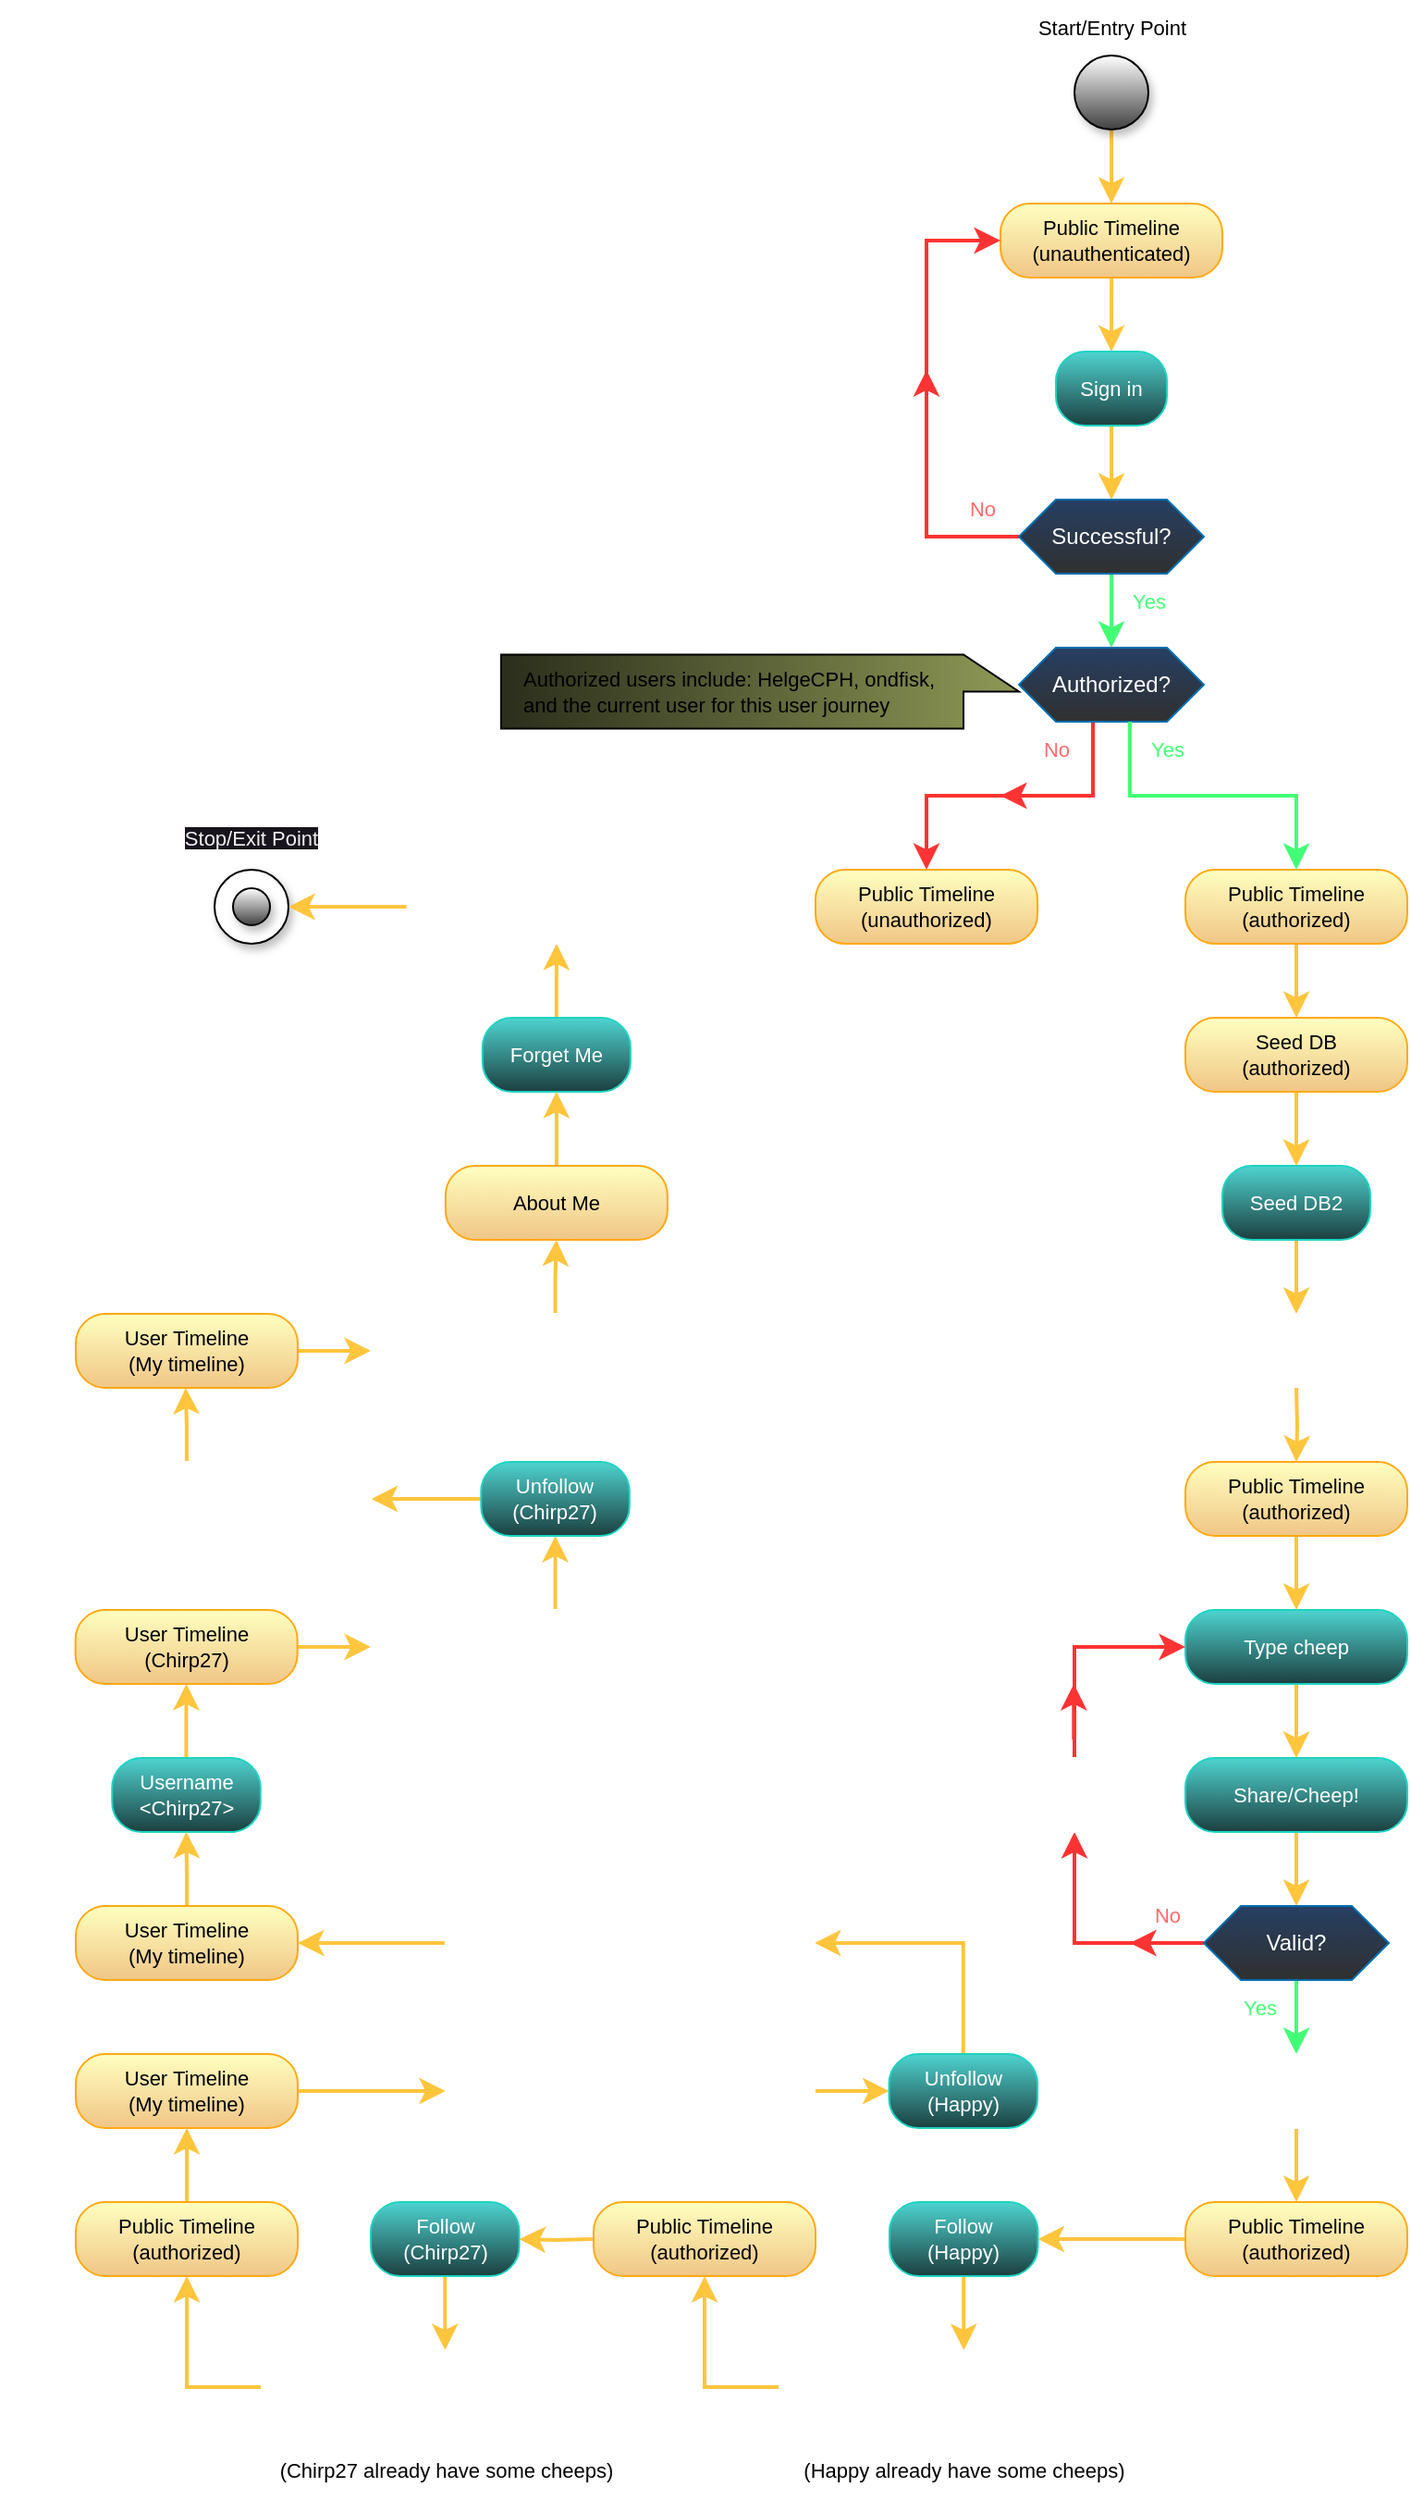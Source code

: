 <mxfile version="22.0.3" type="device">
  <diagram name="UML Activity Diagram - Chirp!" id="g-HJcAP9csvSG7krFRJP">
    <mxGraphModel dx="2790" dy="1393" grid="1" gridSize="10" guides="1" tooltips="1" connect="1" arrows="1" fold="1" page="0" pageScale="1" pageWidth="850" pageHeight="1100" math="0" shadow="0">
      <root>
        <mxCell id="0" style="fontFamily=Helvetica;fontSize=11;fontColor=default;" />
        <mxCell id="1" style="fontFamily=Helvetica;fontSize=11;fontColor=default;" parent="0" />
        <mxCell id="UVocr931k_2hGVf8hIcp-10" style="edgeStyle=orthogonalEdgeStyle;shape=connector;rounded=0;orthogonalLoop=1;jettySize=auto;html=1;labelBackgroundColor=default;strokeColor=#FFC53D;align=center;verticalAlign=bottom;fontFamily=Helvetica;fontSize=11;fontColor=default;endArrow=classic;endSize=8;strokeWidth=2;endFill=1;" parent="1" source="UVocr931k_2hGVf8hIcp-8" edge="1">
          <mxGeometry relative="1" as="geometry">
            <Array as="points">
              <mxPoint x="400" y="260" />
              <mxPoint x="400" y="260" />
            </Array>
            <mxPoint x="400" y="280" as="targetPoint" />
          </mxGeometry>
        </mxCell>
        <mxCell id="UVocr931k_2hGVf8hIcp-8" value="" style="ellipse;whiteSpace=wrap;html=1;aspect=fixed;gradientColor=#404040;shadow=1;fontFamily=Helvetica;fontSize=11;fontColor=default;" parent="1" vertex="1">
          <mxGeometry x="380" y="200" width="40" height="40" as="geometry" />
        </mxCell>
        <mxCell id="UVocr931k_2hGVf8hIcp-15" value="" style="edgeStyle=orthogonalEdgeStyle;shape=connector;rounded=0;orthogonalLoop=1;jettySize=auto;html=1;labelBackgroundColor=default;strokeColor=#FFC53D;strokeWidth=2;align=center;verticalAlign=bottom;fontFamily=Helvetica;fontSize=11;fontColor=default;endArrow=classic;endSize=8;endFill=1;" parent="1" target="UVocr931k_2hGVf8hIcp-11" edge="1">
          <mxGeometry relative="1" as="geometry">
            <mxPoint x="400.034" y="320" as="sourcePoint" />
            <Array as="points">
              <mxPoint x="400" y="340" />
              <mxPoint x="400" y="340" />
            </Array>
          </mxGeometry>
        </mxCell>
        <mxCell id="UVocr931k_2hGVf8hIcp-9" value="Public Timeline&lt;br&gt;(unauthenticated)" style="rounded=1;whiteSpace=wrap;html=1;arcSize=40;fontColor=#000000;fillColor=#ffffc0;strokeColor=#FFA914;gradientColor=#F0C686;fontFamily=Helvetica;fontSize=11;" parent="1" vertex="1">
          <mxGeometry x="340" y="280" width="120" height="40" as="geometry" />
        </mxCell>
        <mxCell id="UVocr931k_2hGVf8hIcp-20" value="" style="edgeStyle=orthogonalEdgeStyle;shape=connector;rounded=0;orthogonalLoop=1;jettySize=auto;html=1;labelBackgroundColor=default;strokeColor=#FFC53D;strokeWidth=2;align=center;verticalAlign=bottom;fontFamily=Helvetica;fontSize=11;fontColor=default;endArrow=classic;endSize=8;endFill=1;" parent="1" source="UVocr931k_2hGVf8hIcp-11" edge="1">
          <mxGeometry relative="1" as="geometry">
            <mxPoint x="400.034" y="440" as="targetPoint" />
            <Array as="points">
              <mxPoint x="400" y="420" />
              <mxPoint x="400" y="420" />
            </Array>
          </mxGeometry>
        </mxCell>
        <mxCell id="UVocr931k_2hGVf8hIcp-23" style="edgeStyle=orthogonalEdgeStyle;shape=connector;rounded=0;orthogonalLoop=1;jettySize=auto;html=1;labelBackgroundColor=default;strokeColor=#FF3333;strokeWidth=2;align=center;verticalAlign=bottom;fontFamily=Helvetica;fontSize=11;fontColor=default;endArrow=classic;endSize=8;exitX=0;exitY=0.5;exitDx=0;exitDy=0;entryX=0;entryY=0.5;entryDx=0;entryDy=0;endFill=1;" parent="1" source="UVocr931k_2hGVf8hIcp-17" target="UVocr931k_2hGVf8hIcp-9" edge="1">
          <mxGeometry relative="1" as="geometry">
            <mxPoint x="370" y="300" as="targetPoint" />
            <Array as="points">
              <mxPoint x="300" y="460" />
              <mxPoint x="300" y="300" />
            </Array>
          </mxGeometry>
        </mxCell>
        <mxCell id="UVocr931k_2hGVf8hIcp-11" value="&lt;font color=&quot;#ffffff&quot;&gt;Sign in&lt;/font&gt;" style="rounded=1;whiteSpace=wrap;html=1;arcSize=40;fontColor=#000000;fillColor=#4ED4D0;strokeColor=#1CD4C2;gradientColor=#1C3F40;fontFamily=Helvetica;fontSize=11;" parent="1" vertex="1">
          <mxGeometry x="370" y="360" width="60" height="40" as="geometry" />
        </mxCell>
        <mxCell id="UVocr931k_2hGVf8hIcp-121" style="edgeStyle=orthogonalEdgeStyle;shape=connector;rounded=0;orthogonalLoop=1;jettySize=auto;html=1;labelBackgroundColor=default;strokeColor=#42FF75;strokeWidth=2;align=center;verticalAlign=bottom;fontFamily=Helvetica;fontSize=11;fontColor=default;endArrow=classic;endFill=1;endSize=8;" parent="1" source="UVocr931k_2hGVf8hIcp-17" target="UVocr931k_2hGVf8hIcp-30" edge="1">
          <mxGeometry relative="1" as="geometry" />
        </mxCell>
        <mxCell id="UVocr931k_2hGVf8hIcp-17" value="Successful?" style="shape=hexagon;perimeter=hexagonPerimeter2;whiteSpace=wrap;html=1;fixedSize=1;fontFamily=Helvetica;fontSize=12;fontColor=#ffffff;gradientColor=#303030;fillColor=#263F63;strokeColor=#006EAF;rounded=0;" parent="1" vertex="1">
          <mxGeometry x="350" y="440" width="100" height="40" as="geometry" />
        </mxCell>
        <mxCell id="UVocr931k_2hGVf8hIcp-19" value="&lt;font color=&quot;#ff6b6b&quot;&gt;No&lt;/font&gt;" style="text;html=1;align=center;verticalAlign=middle;resizable=0;points=[];autosize=1;strokeColor=none;fillColor=none;fontSize=11;fontFamily=Helvetica;fontColor=default;" parent="1" vertex="1">
          <mxGeometry x="310" y="430" width="40" height="30" as="geometry" />
        </mxCell>
        <mxCell id="FzTagu3H9T6tqYasrhL2-9" value="" style="edgeStyle=orthogonalEdgeStyle;shape=connector;rounded=0;orthogonalLoop=1;jettySize=auto;html=1;labelBackgroundColor=default;strokeColor=#FFC53D;strokeWidth=2;align=center;verticalAlign=bottom;fontFamily=Helvetica;fontSize=11;fontColor=default;endArrow=classic;endFill=1;endSize=8;" edge="1" parent="1" source="UVocr931k_2hGVf8hIcp-21" target="UVocr931k_2hGVf8hIcp-33">
          <mxGeometry relative="1" as="geometry" />
        </mxCell>
        <mxCell id="UVocr931k_2hGVf8hIcp-21" value="Public Timeline&lt;br&gt;(authorized)" style="rounded=1;whiteSpace=wrap;html=1;arcSize=40;fontColor=#000000;fillColor=#ffffc0;strokeColor=#FFA914;gradientColor=#F0C686;fontFamily=Helvetica;fontSize=11;" parent="1" vertex="1">
          <mxGeometry x="440" y="640" width="120" height="40" as="geometry" />
        </mxCell>
        <mxCell id="FzTagu3H9T6tqYasrhL2-6" style="edgeStyle=orthogonalEdgeStyle;shape=connector;rounded=0;orthogonalLoop=1;jettySize=auto;html=1;entryX=0.5;entryY=0;entryDx=0;entryDy=0;labelBackgroundColor=default;strokeColor=#FF3333;strokeWidth=2;align=center;verticalAlign=bottom;fontFamily=Helvetica;fontSize=11;fontColor=default;endArrow=classic;endFill=1;endSize=8;" edge="1" parent="1" source="UVocr931k_2hGVf8hIcp-30" target="FzTagu3H9T6tqYasrhL2-5">
          <mxGeometry relative="1" as="geometry">
            <Array as="points">
              <mxPoint x="390" y="600" />
              <mxPoint x="300" y="600" />
            </Array>
          </mxGeometry>
        </mxCell>
        <mxCell id="UVocr931k_2hGVf8hIcp-30" value="Authorized?" style="shape=hexagon;perimeter=hexagonPerimeter2;whiteSpace=wrap;html=1;fixedSize=1;fontFamily=Helvetica;fontSize=12;fontColor=#ffffff;gradientColor=#303030;fillColor=#263F63;strokeColor=#006EAF;rounded=0;" parent="1" vertex="1">
          <mxGeometry x="350" y="520" width="100" height="40" as="geometry" />
        </mxCell>
        <mxCell id="UVocr931k_2hGVf8hIcp-172" style="edgeStyle=orthogonalEdgeStyle;shape=connector;rounded=0;orthogonalLoop=1;jettySize=auto;html=1;labelBackgroundColor=default;strokeColor=#FFC53D;strokeWidth=2;align=center;verticalAlign=bottom;fontFamily=Helvetica;fontSize=11;fontColor=default;endArrow=classic;endFill=1;endSize=8;" parent="1" source="UVocr931k_2hGVf8hIcp-33" target="UVocr931k_2hGVf8hIcp-169" edge="1">
          <mxGeometry relative="1" as="geometry" />
        </mxCell>
        <mxCell id="UVocr931k_2hGVf8hIcp-33" value="Seed DB&lt;br&gt;(authorized)" style="rounded=1;whiteSpace=wrap;html=1;arcSize=40;fontColor=#000000;fillColor=#ffffc0;strokeColor=#FFA914;gradientColor=#F0C686;fontFamily=Helvetica;fontSize=11;" parent="1" vertex="1">
          <mxGeometry x="440" y="720" width="120" height="40" as="geometry" />
        </mxCell>
        <mxCell id="FzTagu3H9T6tqYasrhL2-35" value="" style="edgeStyle=orthogonalEdgeStyle;shape=connector;rounded=0;orthogonalLoop=1;jettySize=auto;html=1;labelBackgroundColor=default;strokeColor=#FFC53D;strokeWidth=2;align=center;verticalAlign=bottom;fontFamily=Helvetica;fontSize=11;fontColor=default;endArrow=classic;endFill=1;endSize=8;entryX=0;entryY=0.5;entryDx=0;entryDy=0;" edge="1" parent="1" source="UVocr931k_2hGVf8hIcp-70" target="FzTagu3H9T6tqYasrhL2-39">
          <mxGeometry relative="1" as="geometry">
            <mxPoint x="29.52" y="1300" as="targetPoint" />
          </mxGeometry>
        </mxCell>
        <mxCell id="UVocr931k_2hGVf8hIcp-70" value="User Timeline&lt;br&gt;(My timeline)" style="rounded=1;whiteSpace=wrap;html=1;arcSize=40;fontColor=#000000;fillColor=#ffffc0;strokeColor=#FFA914;gradientColor=#F0C686;fontFamily=Helvetica;fontSize=11;" parent="1" vertex="1">
          <mxGeometry x="-160" y="1280" width="120" height="40" as="geometry" />
        </mxCell>
        <mxCell id="UVocr931k_2hGVf8hIcp-109" style="edgeStyle=orthogonalEdgeStyle;shape=connector;rounded=0;orthogonalLoop=1;jettySize=auto;html=1;labelBackgroundColor=default;strokeColor=#FF3333;strokeWidth=2;align=center;verticalAlign=bottom;fontFamily=Helvetica;fontSize=11;fontColor=default;endArrow=classic;endSize=8;endFill=1;" parent="1" edge="1">
          <mxGeometry relative="1" as="geometry">
            <mxPoint x="300" y="430" as="sourcePoint" />
            <mxPoint x="300" y="370" as="targetPoint" />
            <Array as="points">
              <mxPoint x="300" y="430" />
              <mxPoint x="300" y="270" />
            </Array>
          </mxGeometry>
        </mxCell>
        <mxCell id="UVocr931k_2hGVf8hIcp-111" value="&lt;font color=&quot;#42ff75&quot;&gt;Yes&lt;/font&gt;" style="text;html=1;align=center;verticalAlign=middle;resizable=0;points=[];autosize=1;strokeColor=none;fillColor=none;fontSize=11;fontFamily=Helvetica;fontColor=default;" parent="1" vertex="1">
          <mxGeometry x="400" y="480" width="40" height="30" as="geometry" />
        </mxCell>
        <mxCell id="UVocr931k_2hGVf8hIcp-157" value="" style="edgeStyle=orthogonalEdgeStyle;shape=connector;rounded=0;orthogonalLoop=1;jettySize=auto;html=1;labelBackgroundColor=default;strokeColor=#FFC53D;strokeWidth=2;align=center;verticalAlign=bottom;fontFamily=Helvetica;fontSize=11;fontColor=default;endArrow=classic;endSize=8;endFill=1;" parent="1" source="UVocr931k_2hGVf8hIcp-158" target="UVocr931k_2hGVf8hIcp-160" edge="1">
          <mxGeometry relative="1" as="geometry" />
        </mxCell>
        <mxCell id="UVocr931k_2hGVf8hIcp-158" value="&lt;font color=&quot;#ffffff&quot;&gt;Type cheep&lt;/font&gt;" style="rounded=1;whiteSpace=wrap;html=1;arcSize=40;fontColor=#000000;fillColor=#4ED4D0;strokeColor=#1CD4C2;gradientColor=#1C3F40;fontFamily=Helvetica;fontSize=11;" parent="1" vertex="1">
          <mxGeometry x="440" y="1040" width="120" height="40" as="geometry" />
        </mxCell>
        <mxCell id="UVocr931k_2hGVf8hIcp-159" value="" style="edgeStyle=orthogonalEdgeStyle;shape=connector;rounded=0;orthogonalLoop=1;jettySize=auto;html=1;labelBackgroundColor=default;strokeColor=#FFC53D;strokeWidth=2;align=center;verticalAlign=bottom;fontFamily=Helvetica;fontSize=11;fontColor=default;endArrow=classic;endSize=8;endFill=1;" parent="1" source="UVocr931k_2hGVf8hIcp-160" target="UVocr931k_2hGVf8hIcp-163" edge="1">
          <mxGeometry relative="1" as="geometry">
            <Array as="points">
              <mxPoint x="500" y="1180" />
              <mxPoint x="500" y="1180" />
            </Array>
          </mxGeometry>
        </mxCell>
        <mxCell id="UVocr931k_2hGVf8hIcp-160" value="&lt;font color=&quot;#ffffff&quot;&gt;Share/Cheep!&lt;/font&gt;" style="rounded=1;whiteSpace=wrap;html=1;arcSize=40;fontColor=#000000;fillColor=#4ED4D0;strokeColor=#1CD4C2;gradientColor=#1C3F40;fontFamily=Helvetica;fontSize=11;" parent="1" vertex="1">
          <mxGeometry x="440" y="1120" width="120" height="40" as="geometry" />
        </mxCell>
        <mxCell id="UVocr931k_2hGVf8hIcp-162" style="edgeStyle=orthogonalEdgeStyle;shape=connector;rounded=0;orthogonalLoop=1;jettySize=auto;html=1;entryX=0.5;entryY=1;entryDx=0;entryDy=0;labelBackgroundColor=default;strokeColor=#FF3333;strokeWidth=2;align=center;verticalAlign=bottom;fontFamily=Helvetica;fontSize=11;fontColor=default;endArrow=classic;endFill=1;endSize=8;" parent="1" source="UVocr931k_2hGVf8hIcp-163" target="UVocr931k_2hGVf8hIcp-167" edge="1">
          <mxGeometry relative="1" as="geometry" />
        </mxCell>
        <mxCell id="FzTagu3H9T6tqYasrhL2-14" value="" style="edgeStyle=orthogonalEdgeStyle;shape=connector;rounded=0;orthogonalLoop=1;jettySize=auto;html=1;labelBackgroundColor=default;strokeColor=#42FF75;strokeWidth=2;align=center;verticalAlign=bottom;fontFamily=Helvetica;fontSize=11;fontColor=default;endArrow=classic;endFill=1;endSize=8;entryX=0.5;entryY=0;entryDx=0;entryDy=0;" edge="1" parent="1" source="UVocr931k_2hGVf8hIcp-163" target="zMSgVtLhh-YdFXEBTuxo-8">
          <mxGeometry relative="1" as="geometry" />
        </mxCell>
        <mxCell id="UVocr931k_2hGVf8hIcp-163" value="Valid?" style="shape=hexagon;perimeter=hexagonPerimeter2;whiteSpace=wrap;html=1;fixedSize=1;fontFamily=Helvetica;fontSize=12;fontColor=#ffffff;gradientColor=#303030;fillColor=#263F63;strokeColor=#006EAF;rounded=0;" parent="1" vertex="1">
          <mxGeometry x="450" y="1200" width="100" height="40" as="geometry" />
        </mxCell>
        <mxCell id="UVocr931k_2hGVf8hIcp-166" style="edgeStyle=orthogonalEdgeStyle;shape=connector;rounded=0;orthogonalLoop=1;jettySize=auto;html=1;labelBackgroundColor=default;strokeColor=#FF3333;strokeWidth=2;align=center;verticalAlign=bottom;fontFamily=Helvetica;fontSize=11;fontColor=default;endArrow=classic;endFill=1;endSize=8;entryX=0;entryY=0.5;entryDx=0;entryDy=0;" parent="1" source="UVocr931k_2hGVf8hIcp-167" target="UVocr931k_2hGVf8hIcp-158" edge="1">
          <mxGeometry relative="1" as="geometry">
            <mxPoint x="440" y="980" as="targetPoint" />
            <Array as="points">
              <mxPoint x="380" y="1060" />
            </Array>
          </mxGeometry>
        </mxCell>
        <mxCell id="UVocr931k_2hGVf8hIcp-167" value="&lt;font color=&quot;#ffffff&quot;&gt;Warning Message&lt;br&gt;&lt;/font&gt;" style="rounded=1;whiteSpace=wrap;html=1;arcSize=40;fontColor=#000000;fillColor=none;strokeColor=#FFFFFF;gradientColor=#1C3F40;fontFamily=Helvetica;fontSize=11;" parent="1" vertex="1">
          <mxGeometry x="340" y="1120" width="80" height="40" as="geometry" />
        </mxCell>
        <mxCell id="UVocr931k_2hGVf8hIcp-242" value="" style="edgeStyle=orthogonalEdgeStyle;shape=connector;rounded=0;orthogonalLoop=1;jettySize=auto;html=1;labelBackgroundColor=default;strokeColor=#FFC53D;strokeWidth=2;align=center;verticalAlign=bottom;fontFamily=Helvetica;fontSize=11;fontColor=default;endArrow=classic;endFill=1;endSize=8;" parent="1" source="UVocr931k_2hGVf8hIcp-169" target="UVocr931k_2hGVf8hIcp-236" edge="1">
          <mxGeometry relative="1" as="geometry" />
        </mxCell>
        <mxCell id="UVocr931k_2hGVf8hIcp-169" value="&lt;font color=&quot;#ffffff&quot;&gt;Seed DB2&lt;/font&gt;" style="rounded=1;whiteSpace=wrap;html=1;arcSize=40;fontColor=#000000;fillColor=#4ED4D0;strokeColor=#1CD4C2;gradientColor=#1C3F40;fontFamily=Helvetica;fontSize=11;" parent="1" vertex="1">
          <mxGeometry x="460" y="800" width="80" height="40" as="geometry" />
        </mxCell>
        <mxCell id="FzTagu3H9T6tqYasrhL2-63" value="" style="edgeStyle=orthogonalEdgeStyle;shape=connector;rounded=0;orthogonalLoop=1;jettySize=auto;html=1;labelBackgroundColor=default;strokeColor=#FFC53D;strokeWidth=2;align=center;verticalAlign=bottom;fontFamily=Helvetica;fontSize=11;fontColor=default;endArrow=classic;endFill=1;endSize=8;" edge="1" parent="1" source="UVocr931k_2hGVf8hIcp-179" target="FzTagu3H9T6tqYasrhL2-69">
          <mxGeometry relative="1" as="geometry">
            <mxPoint x="99.94" y="680" as="targetPoint" />
          </mxGeometry>
        </mxCell>
        <mxCell id="UVocr931k_2hGVf8hIcp-179" value="&lt;font color=&quot;#ffffff&quot;&gt;Forget Me&lt;/font&gt;" style="rounded=1;whiteSpace=wrap;html=1;arcSize=40;fontColor=#000000;fillColor=#4ED4D0;strokeColor=#1CD4C2;gradientColor=#1C3F40;fontFamily=Helvetica;fontSize=11;" parent="1" vertex="1">
          <mxGeometry x="59.94" y="720" width="80" height="40" as="geometry" />
        </mxCell>
        <mxCell id="UVocr931k_2hGVf8hIcp-186" value="&lt;font color=&quot;#ff6b6b&quot;&gt;No&lt;/font&gt;" style="text;html=1;align=center;verticalAlign=middle;resizable=0;points=[];autosize=1;strokeColor=none;fillColor=none;fontSize=11;fontFamily=Helvetica;fontColor=default;" parent="1" vertex="1">
          <mxGeometry x="410" y="1190" width="40" height="30" as="geometry" />
        </mxCell>
        <mxCell id="UVocr931k_2hGVf8hIcp-188" value="&lt;font color=&quot;#42ff75&quot;&gt;Yes&lt;/font&gt;" style="text;html=1;align=center;verticalAlign=middle;resizable=0;points=[];autosize=1;strokeColor=none;fillColor=none;fontSize=11;fontFamily=Helvetica;fontColor=default;" parent="1" vertex="1">
          <mxGeometry x="460" y="1240" width="40" height="30" as="geometry" />
        </mxCell>
        <mxCell id="UVocr931k_2hGVf8hIcp-200" value="" style="group;fontFamily=Helvetica;fontSize=11;fontColor=default;" parent="1" vertex="1" connectable="0">
          <mxGeometry x="-85" y="640" width="40" height="40" as="geometry" />
        </mxCell>
        <mxCell id="UVocr931k_2hGVf8hIcp-198" value="" style="ellipse;whiteSpace=wrap;html=1;aspect=fixed;gradientColor=none;shadow=1;fillColor=#FFFFFF;fontFamily=Helvetica;fontSize=11;fontColor=default;" parent="UVocr931k_2hGVf8hIcp-200" vertex="1">
          <mxGeometry width="40" height="40" as="geometry" />
        </mxCell>
        <mxCell id="UVocr931k_2hGVf8hIcp-199" value="" style="ellipse;whiteSpace=wrap;html=1;aspect=fixed;gradientColor=#404040;shadow=1;fontFamily=Helvetica;fontSize=11;fontColor=default;" parent="UVocr931k_2hGVf8hIcp-200" vertex="1">
          <mxGeometry x="10" y="10" width="20" height="20" as="geometry" />
        </mxCell>
        <mxCell id="UVocr931k_2hGVf8hIcp-236" value="&lt;font color=&quot;#ffffff&quot;&gt;New DB2&lt;/font&gt;" style="rounded=1;whiteSpace=wrap;html=1;arcSize=40;fontColor=#000000;fillColor=none;strokeColor=#FFFFFF;gradientColor=#1C3F40;fontFamily=Helvetica;fontSize=11;" parent="1" vertex="1">
          <mxGeometry x="460" y="880" width="80" height="40" as="geometry" />
        </mxCell>
        <mxCell id="UVocr931k_2hGVf8hIcp-270" style="shape=connector;rounded=0;orthogonalLoop=1;jettySize=auto;html=1;labelBackgroundColor=default;strokeColor=#FF3333;strokeWidth=2;align=center;verticalAlign=bottom;fontFamily=Helvetica;fontSize=11;fontColor=default;endArrow=classic;endSize=8;endFill=1;" parent="1" edge="1">
          <mxGeometry relative="1" as="geometry">
            <mxPoint x="379.66" y="1110" as="sourcePoint" />
            <mxPoint x="379.66" y="1080" as="targetPoint" />
          </mxGeometry>
        </mxCell>
        <mxCell id="UVocr931k_2hGVf8hIcp-274" style="shape=connector;rounded=0;orthogonalLoop=1;jettySize=auto;html=1;labelBackgroundColor=default;strokeColor=#FF3333;strokeWidth=2;align=center;verticalAlign=bottom;fontFamily=Helvetica;fontSize=11;fontColor=default;endArrow=classic;endSize=8;endFill=1;" parent="1" edge="1">
          <mxGeometry relative="1" as="geometry">
            <mxPoint x="440" y="1220" as="sourcePoint" />
            <mxPoint x="410" y="1220" as="targetPoint" />
            <Array as="points">
              <mxPoint x="410" y="1220" />
            </Array>
          </mxGeometry>
        </mxCell>
        <mxCell id="86_-Uz71LiWEpe0kazTY-91" value="Start/Entry Point" style="text;html=1;align=center;verticalAlign=middle;resizable=0;points=[];autosize=1;strokeColor=none;fillColor=none;fontSize=11;fontFamily=Helvetica;fontColor=default;" parent="1" vertex="1">
          <mxGeometry x="350" y="170" width="100" height="30" as="geometry" />
        </mxCell>
        <mxCell id="86_-Uz71LiWEpe0kazTY-93" value="&lt;span style=&quot;color: rgb(240, 240, 240); font-family: Helvetica; font-size: 11px; font-style: normal; font-variant-ligatures: normal; font-variant-caps: normal; font-weight: 400; letter-spacing: normal; orphans: 2; text-indent: 0px; text-transform: none; widows: 2; word-spacing: 0px; -webkit-text-stroke-width: 0px; background-color: rgb(24, 20, 29); text-decoration-thickness: initial; text-decoration-style: initial; text-decoration-color: initial; float: none; display: inline !important;&quot;&gt;Stop/Exit Point&lt;/span&gt;" style="text;whiteSpace=wrap;html=1;fontSize=11;fontFamily=Helvetica;fontColor=default;align=center;" parent="1" vertex="1">
          <mxGeometry x="-120" y="610" width="110" height="41.25" as="geometry" />
        </mxCell>
        <mxCell id="1Q1zJ-E6xf9HNXKGd8Qc-10" value="" style="shape=callout;whiteSpace=wrap;html=1;perimeter=calloutPerimeter;fontFamily=Helvetica;fontSize=11;fontColor=default;rotation=-90;base=40;align=right;fillColor=#2B2E1B;spacingLeft=0;gradientColor=#8E9956;spacingRight=10;flipV=0;" parent="1" vertex="1">
          <mxGeometry x="190" y="403.75" width="40" height="280" as="geometry" />
        </mxCell>
        <mxCell id="1Q1zJ-E6xf9HNXKGd8Qc-11" value="Authorized users include: HelgeCPH, ondfisk,&lt;br&gt;and the current user for this user journey" style="text;html=1;align=left;verticalAlign=middle;resizable=0;points=[];autosize=1;strokeColor=none;fillColor=none;fontSize=11;fontFamily=Helvetica;fontColor=default;" parent="1" vertex="1">
          <mxGeometry x="80" y="523.75" width="250" height="40" as="geometry" />
        </mxCell>
        <mxCell id="FzTagu3H9T6tqYasrhL2-17" value="" style="edgeStyle=orthogonalEdgeStyle;shape=connector;rounded=0;orthogonalLoop=1;jettySize=auto;html=1;labelBackgroundColor=default;strokeColor=#FFC53D;strokeWidth=2;align=center;verticalAlign=bottom;fontFamily=Helvetica;fontSize=11;fontColor=default;endArrow=classic;endFill=1;endSize=8;" edge="1" parent="1" source="zMSgVtLhh-YdFXEBTuxo-8" target="FzTagu3H9T6tqYasrhL2-13">
          <mxGeometry relative="1" as="geometry" />
        </mxCell>
        <mxCell id="zMSgVtLhh-YdFXEBTuxo-8" value="&lt;font color=&quot;#ffffff&quot;&gt;New cheep added&lt;br&gt;&lt;/font&gt;" style="rounded=1;whiteSpace=wrap;html=1;arcSize=40;fontColor=#000000;fillColor=none;strokeColor=#FFFFFF;gradientColor=#1C3F40;fontFamily=Helvetica;fontSize=11;" parent="1" vertex="1">
          <mxGeometry x="460.0" y="1280" width="80" height="40" as="geometry" />
        </mxCell>
        <mxCell id="FzTagu3H9T6tqYasrhL2-3" style="edgeStyle=orthogonalEdgeStyle;shape=connector;rounded=0;orthogonalLoop=1;jettySize=auto;html=1;labelBackgroundColor=default;strokeColor=#42FF75;strokeWidth=2;align=center;verticalAlign=bottom;fontFamily=Helvetica;fontSize=11;fontColor=default;endArrow=classic;endFill=1;endSize=8;" edge="1" parent="1" target="UVocr931k_2hGVf8hIcp-21">
          <mxGeometry relative="1" as="geometry">
            <mxPoint x="410" y="560" as="sourcePoint" />
            <mxPoint x="400" y="600" as="targetPoint" />
            <Array as="points">
              <mxPoint x="410" y="560" />
              <mxPoint x="410" y="600" />
              <mxPoint x="500" y="600" />
            </Array>
          </mxGeometry>
        </mxCell>
        <mxCell id="FzTagu3H9T6tqYasrhL2-4" value="&lt;font color=&quot;#42ff75&quot;&gt;Yes&lt;/font&gt;" style="text;html=1;align=center;verticalAlign=middle;resizable=0;points=[];autosize=1;strokeColor=none;fillColor=none;fontSize=11;fontFamily=Helvetica;fontColor=default;" vertex="1" parent="1">
          <mxGeometry x="410" y="560" width="40" height="30" as="geometry" />
        </mxCell>
        <mxCell id="FzTagu3H9T6tqYasrhL2-5" value="Public Timeline&lt;br&gt;(unauthorized)" style="rounded=1;whiteSpace=wrap;html=1;arcSize=40;fontColor=#000000;fillColor=#ffffc0;strokeColor=#FFA914;gradientColor=#F0C686;fontFamily=Helvetica;fontSize=11;" vertex="1" parent="1">
          <mxGeometry x="240" y="640" width="120" height="40" as="geometry" />
        </mxCell>
        <mxCell id="FzTagu3H9T6tqYasrhL2-7" value="&lt;font color=&quot;#ff6b6b&quot;&gt;No&lt;/font&gt;" style="text;html=1;align=center;verticalAlign=middle;resizable=0;points=[];autosize=1;strokeColor=none;fillColor=none;fontSize=11;fontFamily=Helvetica;fontColor=default;" vertex="1" parent="1">
          <mxGeometry x="350" y="560" width="40" height="30" as="geometry" />
        </mxCell>
        <mxCell id="FzTagu3H9T6tqYasrhL2-8" style="shape=connector;rounded=0;orthogonalLoop=1;jettySize=auto;html=1;labelBackgroundColor=default;strokeColor=#FF3333;strokeWidth=2;align=center;verticalAlign=bottom;fontFamily=Helvetica;fontSize=11;fontColor=default;endArrow=classic;endSize=8;endFill=1;" edge="1" parent="1">
          <mxGeometry relative="1" as="geometry">
            <mxPoint x="370" y="600" as="sourcePoint" />
            <mxPoint x="340" y="600" as="targetPoint" />
          </mxGeometry>
        </mxCell>
        <mxCell id="FzTagu3H9T6tqYasrhL2-12" value="" style="edgeStyle=orthogonalEdgeStyle;shape=connector;rounded=0;orthogonalLoop=1;jettySize=auto;html=1;labelBackgroundColor=default;strokeColor=#FFC53D;strokeWidth=2;align=center;verticalAlign=bottom;fontFamily=Helvetica;fontSize=11;fontColor=default;endArrow=classic;endFill=1;endSize=8;" edge="1" parent="1" source="FzTagu3H9T6tqYasrhL2-10" target="UVocr931k_2hGVf8hIcp-158">
          <mxGeometry relative="1" as="geometry" />
        </mxCell>
        <mxCell id="FzTagu3H9T6tqYasrhL2-10" value="Public Timeline&lt;br&gt;(authorized)" style="rounded=1;whiteSpace=wrap;html=1;arcSize=40;fontColor=#000000;fillColor=#ffffc0;strokeColor=#FFA914;gradientColor=#F0C686;fontFamily=Helvetica;fontSize=11;" vertex="1" parent="1">
          <mxGeometry x="440" y="960" width="120" height="40" as="geometry" />
        </mxCell>
        <mxCell id="FzTagu3H9T6tqYasrhL2-11" value="" style="edgeStyle=orthogonalEdgeStyle;shape=connector;rounded=0;orthogonalLoop=1;jettySize=auto;html=1;labelBackgroundColor=default;strokeColor=#FFC53D;strokeWidth=2;align=center;verticalAlign=bottom;fontFamily=Helvetica;fontSize=11;fontColor=default;endArrow=classic;endFill=1;endSize=8;" edge="1" parent="1">
          <mxGeometry relative="1" as="geometry">
            <mxPoint x="500" y="920" as="sourcePoint" />
            <mxPoint x="500" y="960" as="targetPoint" />
          </mxGeometry>
        </mxCell>
        <mxCell id="FzTagu3H9T6tqYasrhL2-16" value="" style="edgeStyle=orthogonalEdgeStyle;shape=connector;rounded=0;orthogonalLoop=1;jettySize=auto;html=1;labelBackgroundColor=default;strokeColor=#FFC53D;strokeWidth=2;align=center;verticalAlign=bottom;fontFamily=Helvetica;fontSize=11;fontColor=default;endArrow=classic;endFill=1;endSize=8;" edge="1" parent="1" source="FzTagu3H9T6tqYasrhL2-13" target="FzTagu3H9T6tqYasrhL2-15">
          <mxGeometry relative="1" as="geometry">
            <mxPoint x="400" y="1380" as="sourcePoint" />
          </mxGeometry>
        </mxCell>
        <mxCell id="FzTagu3H9T6tqYasrhL2-13" value="Public Timeline&lt;br&gt;(authorized)" style="rounded=1;whiteSpace=wrap;html=1;arcSize=40;fontColor=#000000;fillColor=#ffffc0;strokeColor=#FFA914;gradientColor=#F0C686;fontFamily=Helvetica;fontSize=11;" vertex="1" parent="1">
          <mxGeometry x="440" y="1360" width="120" height="40" as="geometry" />
        </mxCell>
        <mxCell id="FzTagu3H9T6tqYasrhL2-19" style="edgeStyle=orthogonalEdgeStyle;shape=connector;rounded=0;orthogonalLoop=1;jettySize=auto;html=1;entryX=0.5;entryY=0;entryDx=0;entryDy=0;labelBackgroundColor=default;strokeColor=#FFC53D;strokeWidth=2;align=center;verticalAlign=bottom;fontFamily=Helvetica;fontSize=11;fontColor=default;endArrow=classic;endFill=1;endSize=8;" edge="1" parent="1" source="FzTagu3H9T6tqYasrhL2-15" target="FzTagu3H9T6tqYasrhL2-18">
          <mxGeometry relative="1" as="geometry" />
        </mxCell>
        <mxCell id="FzTagu3H9T6tqYasrhL2-15" value="&lt;font style=&quot;&quot;&gt;&lt;font color=&quot;#ffffff&quot;&gt;Follow&lt;br&gt;(Happy)&lt;/font&gt;&lt;br&gt;&lt;/font&gt;" style="rounded=1;whiteSpace=wrap;html=1;arcSize=40;fontColor=#000000;fillColor=#4ED4D0;strokeColor=#1CD4C2;gradientColor=#1C3F40;fontFamily=Helvetica;fontSize=11;" vertex="1" parent="1">
          <mxGeometry x="280.0" y="1360" width="80.24" height="40" as="geometry" />
        </mxCell>
        <mxCell id="FzTagu3H9T6tqYasrhL2-21" style="edgeStyle=orthogonalEdgeStyle;shape=connector;rounded=0;orthogonalLoop=1;jettySize=auto;html=1;entryX=0.5;entryY=1;entryDx=0;entryDy=0;labelBackgroundColor=default;strokeColor=#FFC53D;strokeWidth=2;align=center;verticalAlign=bottom;fontFamily=Helvetica;fontSize=11;fontColor=default;endArrow=classic;endFill=1;endSize=8;" edge="1" parent="1" source="FzTagu3H9T6tqYasrhL2-18" target="FzTagu3H9T6tqYasrhL2-20">
          <mxGeometry relative="1" as="geometry">
            <Array as="points">
              <mxPoint x="180" y="1460" />
            </Array>
          </mxGeometry>
        </mxCell>
        <mxCell id="FzTagu3H9T6tqYasrhL2-18" value="&lt;font color=&quot;#ffffff&quot;&gt;Button to Happy becomes &lt;i&gt;unfollow&lt;/i&gt;&lt;/font&gt;" style="rounded=1;whiteSpace=wrap;html=1;arcSize=40;fontColor=#000000;fillColor=none;strokeColor=#FFFFFF;gradientColor=#1C3F40;fontFamily=Helvetica;fontSize=11;" vertex="1" parent="1">
          <mxGeometry x="220.48" y="1440" width="199.52" height="40" as="geometry" />
        </mxCell>
        <mxCell id="FzTagu3H9T6tqYasrhL2-20" value="Public Timeline&lt;br&gt;(authorized)" style="rounded=1;whiteSpace=wrap;html=1;arcSize=40;fontColor=#000000;fillColor=#ffffc0;strokeColor=#FFA914;gradientColor=#F0C686;fontFamily=Helvetica;fontSize=11;" vertex="1" parent="1">
          <mxGeometry x="120" y="1360" width="120" height="40" as="geometry" />
        </mxCell>
        <mxCell id="FzTagu3H9T6tqYasrhL2-22" value="" style="edgeStyle=orthogonalEdgeStyle;shape=connector;rounded=0;orthogonalLoop=1;jettySize=auto;html=1;labelBackgroundColor=default;strokeColor=#FFC53D;strokeWidth=2;align=center;verticalAlign=bottom;fontFamily=Helvetica;fontSize=11;fontColor=default;endArrow=classic;endFill=1;endSize=8;" edge="1" target="FzTagu3H9T6tqYasrhL2-24" parent="1">
          <mxGeometry relative="1" as="geometry">
            <mxPoint x="119.52" y="1380" as="sourcePoint" />
          </mxGeometry>
        </mxCell>
        <mxCell id="FzTagu3H9T6tqYasrhL2-23" style="edgeStyle=orthogonalEdgeStyle;shape=connector;rounded=0;orthogonalLoop=1;jettySize=auto;html=1;entryX=0.5;entryY=0;entryDx=0;entryDy=0;labelBackgroundColor=default;strokeColor=#FFC53D;strokeWidth=2;align=center;verticalAlign=bottom;fontFamily=Helvetica;fontSize=11;fontColor=default;endArrow=classic;endFill=1;endSize=8;" edge="1" source="FzTagu3H9T6tqYasrhL2-24" target="FzTagu3H9T6tqYasrhL2-25" parent="1">
          <mxGeometry relative="1" as="geometry" />
        </mxCell>
        <mxCell id="FzTagu3H9T6tqYasrhL2-24" value="&lt;font style=&quot;&quot;&gt;&lt;font color=&quot;#ffffff&quot;&gt;Follow&lt;br&gt;(Chirp27)&lt;/font&gt;&lt;br&gt;&lt;/font&gt;" style="rounded=1;whiteSpace=wrap;html=1;arcSize=40;fontColor=#000000;fillColor=#4ED4D0;strokeColor=#1CD4C2;gradientColor=#1C3F40;fontFamily=Helvetica;fontSize=11;" vertex="1" parent="1">
          <mxGeometry x="-0.48" y="1360" width="80.24" height="40" as="geometry" />
        </mxCell>
        <mxCell id="FzTagu3H9T6tqYasrhL2-25" value="&lt;font color=&quot;#ffffff&quot;&gt;Button to Chirp27 becomes &lt;i&gt;unfollow&lt;/i&gt;&lt;/font&gt;" style="rounded=1;whiteSpace=wrap;html=1;arcSize=40;fontColor=#000000;fillColor=none;strokeColor=#FFFFFF;gradientColor=#1C3F40;fontFamily=Helvetica;fontSize=11;" vertex="1" parent="1">
          <mxGeometry x="-60" y="1440" width="199.52" height="40" as="geometry" />
        </mxCell>
        <mxCell id="FzTagu3H9T6tqYasrhL2-27" style="edgeStyle=orthogonalEdgeStyle;shape=connector;rounded=0;orthogonalLoop=1;jettySize=auto;html=1;entryX=0.5;entryY=1;entryDx=0;entryDy=0;labelBackgroundColor=default;strokeColor=#FFC53D;strokeWidth=2;align=center;verticalAlign=bottom;fontFamily=Helvetica;fontSize=11;fontColor=default;endArrow=classic;endFill=1;endSize=8;" edge="1" target="FzTagu3H9T6tqYasrhL2-28" parent="1" source="FzTagu3H9T6tqYasrhL2-25">
          <mxGeometry relative="1" as="geometry">
            <mxPoint x="-60" y="1460" as="sourcePoint" />
            <Array as="points">
              <mxPoint x="-100" y="1460" />
            </Array>
          </mxGeometry>
        </mxCell>
        <mxCell id="FzTagu3H9T6tqYasrhL2-30" value="" style="edgeStyle=orthogonalEdgeStyle;shape=connector;rounded=0;orthogonalLoop=1;jettySize=auto;html=1;labelBackgroundColor=default;strokeColor=#FFC53D;strokeWidth=2;align=center;verticalAlign=bottom;fontFamily=Helvetica;fontSize=11;fontColor=default;endArrow=classic;endFill=1;endSize=8;" edge="1" parent="1" source="FzTagu3H9T6tqYasrhL2-28" target="UVocr931k_2hGVf8hIcp-70">
          <mxGeometry relative="1" as="geometry" />
        </mxCell>
        <mxCell id="FzTagu3H9T6tqYasrhL2-28" value="Public Timeline&lt;br&gt;(authorized)" style="rounded=1;whiteSpace=wrap;html=1;arcSize=40;fontColor=#000000;fillColor=#ffffc0;strokeColor=#FFA914;gradientColor=#F0C686;fontFamily=Helvetica;fontSize=11;" vertex="1" parent="1">
          <mxGeometry x="-160" y="1360" width="120" height="40" as="geometry" />
        </mxCell>
        <mxCell id="FzTagu3H9T6tqYasrhL2-31" value="(Chirp27 already have some cheeps)" style="text;html=1;align=center;verticalAlign=middle;resizable=0;points=[];autosize=1;strokeColor=none;fillColor=none;fontSize=11;fontFamily=Helvetica;fontColor=default;" vertex="1" parent="1">
          <mxGeometry x="-60.48" y="1490" width="200" height="30" as="geometry" />
        </mxCell>
        <mxCell id="FzTagu3H9T6tqYasrhL2-32" value="(Happy already have some cheeps)" style="text;html=1;align=center;verticalAlign=middle;resizable=0;points=[];autosize=1;strokeColor=none;fillColor=none;fontSize=11;fontFamily=Helvetica;fontColor=default;" vertex="1" parent="1">
          <mxGeometry x="220" y="1490" width="200" height="30" as="geometry" />
        </mxCell>
        <mxCell id="FzTagu3H9T6tqYasrhL2-37" value="" style="edgeStyle=orthogonalEdgeStyle;shape=connector;rounded=0;orthogonalLoop=1;jettySize=auto;html=1;labelBackgroundColor=default;strokeColor=#FFC53D;strokeWidth=2;align=center;verticalAlign=bottom;fontFamily=Helvetica;fontSize=11;fontColor=default;endArrow=classic;endFill=1;endSize=8;" edge="1" parent="1" target="FzTagu3H9T6tqYasrhL2-36">
          <mxGeometry relative="1" as="geometry">
            <mxPoint x="239.957" y="1299.957" as="sourcePoint" />
            <Array as="points">
              <mxPoint x="320" y="1300" />
            </Array>
          </mxGeometry>
        </mxCell>
        <mxCell id="FzTagu3H9T6tqYasrhL2-41" style="edgeStyle=orthogonalEdgeStyle;shape=connector;rounded=0;orthogonalLoop=1;jettySize=auto;html=1;entryX=1;entryY=0.5;entryDx=0;entryDy=0;labelBackgroundColor=default;strokeColor=#FFC53D;strokeWidth=2;align=center;verticalAlign=bottom;fontFamily=Helvetica;fontSize=11;fontColor=default;endArrow=classic;endFill=1;endSize=8;" edge="1" parent="1" source="FzTagu3H9T6tqYasrhL2-36" target="FzTagu3H9T6tqYasrhL2-40">
          <mxGeometry relative="1" as="geometry">
            <Array as="points">
              <mxPoint x="320" y="1220" />
            </Array>
          </mxGeometry>
        </mxCell>
        <mxCell id="FzTagu3H9T6tqYasrhL2-36" value="&lt;font style=&quot;&quot;&gt;&lt;font color=&quot;#ffffff&quot;&gt;Unfollow&lt;br&gt;(Happy)&lt;/font&gt;&lt;br&gt;&lt;/font&gt;" style="rounded=1;whiteSpace=wrap;html=1;arcSize=40;fontColor=#000000;fillColor=#4ED4D0;strokeColor=#1CD4C2;gradientColor=#1C3F40;fontFamily=Helvetica;fontSize=11;" vertex="1" parent="1">
          <mxGeometry x="279.76" y="1280" width="80.24" height="40" as="geometry" />
        </mxCell>
        <mxCell id="FzTagu3H9T6tqYasrhL2-39" value="&lt;font color=&quot;#ffffff&quot;&gt;My user timeline contains all cheeps from me and my followers only&lt;/font&gt;" style="rounded=1;whiteSpace=wrap;html=1;arcSize=40;fontColor=#000000;fillColor=none;strokeColor=#FFFFFF;gradientColor=#1C3F40;fontFamily=Helvetica;fontSize=11;" vertex="1" parent="1">
          <mxGeometry x="39.94" y="1280" width="199.52" height="40" as="geometry" />
        </mxCell>
        <mxCell id="FzTagu3H9T6tqYasrhL2-51" value="" style="edgeStyle=orthogonalEdgeStyle;shape=connector;rounded=0;orthogonalLoop=1;jettySize=auto;html=1;labelBackgroundColor=default;strokeColor=#FFC53D;strokeWidth=2;align=center;verticalAlign=bottom;fontFamily=Helvetica;fontSize=11;fontColor=default;endArrow=classic;endFill=1;endSize=8;" edge="1" parent="1" source="FzTagu3H9T6tqYasrhL2-40" target="FzTagu3H9T6tqYasrhL2-50">
          <mxGeometry relative="1" as="geometry" />
        </mxCell>
        <mxCell id="FzTagu3H9T6tqYasrhL2-40" value="&lt;font style=&quot;font-size: 10px;&quot; color=&quot;#ffffff&quot;&gt;Happy&#39;s cheep are removed from my user timeline, and his follow button becomes &lt;i&gt;follow&lt;/i&gt;&lt;/font&gt;" style="rounded=1;whiteSpace=wrap;html=1;arcSize=40;fontColor=#000000;fillColor=none;strokeColor=#FFFFFF;gradientColor=#1C3F40;fontFamily=Helvetica;fontSize=11;" vertex="1" parent="1">
          <mxGeometry x="39.94" y="1200" width="199.52" height="40" as="geometry" />
        </mxCell>
        <mxCell id="FzTagu3H9T6tqYasrhL2-45" value="" style="edgeStyle=orthogonalEdgeStyle;shape=connector;rounded=0;orthogonalLoop=1;jettySize=auto;html=1;labelBackgroundColor=default;strokeColor=#FFC53D;strokeWidth=2;align=center;verticalAlign=bottom;fontFamily=Helvetica;fontSize=11;fontColor=default;endArrow=classic;endFill=1;endSize=8;" edge="1" parent="1" source="FzTagu3H9T6tqYasrhL2-42" target="FzTagu3H9T6tqYasrhL2-44">
          <mxGeometry relative="1" as="geometry" />
        </mxCell>
        <mxCell id="FzTagu3H9T6tqYasrhL2-42" value="&lt;font style=&quot;&quot;&gt;&lt;font color=&quot;#ffffff&quot;&gt;Username&lt;br&gt;&amp;lt;Chirp27&amp;gt;&lt;/font&gt;&lt;br&gt;&lt;/font&gt;" style="rounded=1;whiteSpace=wrap;html=1;arcSize=40;fontColor=#000000;fillColor=#4ED4D0;strokeColor=#1CD4C2;gradientColor=#1C3F40;fontFamily=Helvetica;fontSize=11;" vertex="1" parent="1">
          <mxGeometry x="-140.36" y="1120" width="80.24" height="40" as="geometry" />
        </mxCell>
        <mxCell id="FzTagu3H9T6tqYasrhL2-47" value="" style="edgeStyle=orthogonalEdgeStyle;shape=connector;rounded=0;orthogonalLoop=1;jettySize=auto;html=1;labelBackgroundColor=default;strokeColor=#FFC53D;strokeWidth=2;align=center;verticalAlign=bottom;fontFamily=Helvetica;fontSize=11;fontColor=default;endArrow=classic;endFill=1;endSize=8;" edge="1" parent="1" source="FzTagu3H9T6tqYasrhL2-44" target="FzTagu3H9T6tqYasrhL2-46">
          <mxGeometry relative="1" as="geometry" />
        </mxCell>
        <mxCell id="FzTagu3H9T6tqYasrhL2-44" value="User Timeline&lt;br&gt;(Chirp27)" style="rounded=1;whiteSpace=wrap;html=1;arcSize=40;fontColor=#000000;fillColor=#ffffc0;strokeColor=#FFA914;gradientColor=#F0C686;fontFamily=Helvetica;fontSize=11;" vertex="1" parent="1">
          <mxGeometry x="-160.18" y="1040" width="120" height="40" as="geometry" />
        </mxCell>
        <mxCell id="FzTagu3H9T6tqYasrhL2-49" value="" style="edgeStyle=orthogonalEdgeStyle;shape=connector;rounded=0;orthogonalLoop=1;jettySize=auto;html=1;labelBackgroundColor=default;strokeColor=#FFC53D;strokeWidth=2;align=center;verticalAlign=bottom;fontFamily=Helvetica;fontSize=11;fontColor=default;endArrow=classic;endFill=1;endSize=8;" edge="1" parent="1" source="FzTagu3H9T6tqYasrhL2-46" target="FzTagu3H9T6tqYasrhL2-48">
          <mxGeometry relative="1" as="geometry" />
        </mxCell>
        <mxCell id="FzTagu3H9T6tqYasrhL2-46" value="&lt;font style=&quot;font-size: 12px;&quot; color=&quot;#ffffff&quot;&gt;I should only be able to see Chirp27&#39;s cheeps&lt;/font&gt;" style="rounded=1;whiteSpace=wrap;html=1;arcSize=40;fontColor=#000000;fillColor=none;strokeColor=#FFFFFF;gradientColor=#1C3F40;fontFamily=Helvetica;fontSize=11;" vertex="1" parent="1">
          <mxGeometry x="-0.48" y="1040" width="199.52" height="40" as="geometry" />
        </mxCell>
        <mxCell id="FzTagu3H9T6tqYasrhL2-54" value="" style="edgeStyle=orthogonalEdgeStyle;shape=connector;rounded=0;orthogonalLoop=1;jettySize=auto;html=1;labelBackgroundColor=default;strokeColor=#FFC53D;strokeWidth=2;align=center;verticalAlign=bottom;fontFamily=Helvetica;fontSize=11;fontColor=default;endArrow=classic;endFill=1;endSize=8;" edge="1" parent="1" source="FzTagu3H9T6tqYasrhL2-48" target="FzTagu3H9T6tqYasrhL2-53">
          <mxGeometry relative="1" as="geometry" />
        </mxCell>
        <mxCell id="FzTagu3H9T6tqYasrhL2-48" value="&lt;font style=&quot;&quot;&gt;&lt;font color=&quot;#ffffff&quot;&gt;Unfollow&lt;br&gt;(Chirp27)&lt;/font&gt;&lt;br&gt;&lt;/font&gt;" style="rounded=1;whiteSpace=wrap;html=1;arcSize=40;fontColor=#000000;fillColor=#4ED4D0;strokeColor=#1CD4C2;gradientColor=#1C3F40;fontFamily=Helvetica;fontSize=11;" vertex="1" parent="1">
          <mxGeometry x="59.16" y="960" width="80.24" height="40" as="geometry" />
        </mxCell>
        <mxCell id="FzTagu3H9T6tqYasrhL2-52" value="" style="edgeStyle=orthogonalEdgeStyle;shape=connector;rounded=0;orthogonalLoop=1;jettySize=auto;html=1;labelBackgroundColor=default;strokeColor=#FFC53D;strokeWidth=2;align=center;verticalAlign=bottom;fontFamily=Helvetica;fontSize=11;fontColor=default;endArrow=classic;endFill=1;endSize=8;" edge="1" parent="1" source="FzTagu3H9T6tqYasrhL2-50" target="FzTagu3H9T6tqYasrhL2-42">
          <mxGeometry relative="1" as="geometry" />
        </mxCell>
        <mxCell id="FzTagu3H9T6tqYasrhL2-50" value="User Timeline&lt;br&gt;(My timeline)" style="rounded=1;whiteSpace=wrap;html=1;arcSize=40;fontColor=#000000;fillColor=#ffffc0;strokeColor=#FFA914;gradientColor=#F0C686;fontFamily=Helvetica;fontSize=11;" vertex="1" parent="1">
          <mxGeometry x="-160" y="1200" width="120" height="40" as="geometry" />
        </mxCell>
        <mxCell id="FzTagu3H9T6tqYasrhL2-56" value="" style="edgeStyle=orthogonalEdgeStyle;shape=connector;rounded=0;orthogonalLoop=1;jettySize=auto;html=1;labelBackgroundColor=default;strokeColor=#FFC53D;strokeWidth=2;align=center;verticalAlign=bottom;fontFamily=Helvetica;fontSize=11;fontColor=default;endArrow=classic;endFill=1;endSize=8;" edge="1" parent="1" source="FzTagu3H9T6tqYasrhL2-53">
          <mxGeometry relative="1" as="geometry">
            <mxPoint x="-100.593" y="920" as="targetPoint" />
          </mxGeometry>
        </mxCell>
        <mxCell id="FzTagu3H9T6tqYasrhL2-53" value="&lt;font color=&quot;#ffffff&quot;&gt;Button to Chirp27 becomes &lt;i&gt;follow&lt;/i&gt;&lt;/font&gt;" style="rounded=1;whiteSpace=wrap;html=1;arcSize=40;fontColor=#000000;fillColor=none;strokeColor=#FFFFFF;gradientColor=#1C3F40;fontFamily=Helvetica;fontSize=11;" vertex="1" parent="1">
          <mxGeometry x="-199.76" y="960" width="199.52" height="40" as="geometry" />
        </mxCell>
        <mxCell id="FzTagu3H9T6tqYasrhL2-58" value="" style="edgeStyle=orthogonalEdgeStyle;shape=connector;rounded=0;orthogonalLoop=1;jettySize=auto;html=1;labelBackgroundColor=default;strokeColor=#FFC53D;strokeWidth=2;align=center;verticalAlign=bottom;fontFamily=Helvetica;fontSize=11;fontColor=default;endArrow=classic;endFill=1;endSize=8;exitX=1;exitY=0.5;exitDx=0;exitDy=0;" edge="1" parent="1" source="FzTagu3H9T6tqYasrhL2-76" target="FzTagu3H9T6tqYasrhL2-57">
          <mxGeometry relative="1" as="geometry">
            <mxPoint x="-60.48" y="900" as="sourcePoint" />
          </mxGeometry>
        </mxCell>
        <mxCell id="FzTagu3H9T6tqYasrhL2-60" value="" style="edgeStyle=orthogonalEdgeStyle;shape=connector;rounded=0;orthogonalLoop=1;jettySize=auto;html=1;labelBackgroundColor=default;strokeColor=#FFC53D;strokeWidth=2;align=center;verticalAlign=bottom;fontFamily=Helvetica;fontSize=11;fontColor=default;endArrow=classic;endFill=1;endSize=8;" edge="1" parent="1" source="FzTagu3H9T6tqYasrhL2-57" target="FzTagu3H9T6tqYasrhL2-59">
          <mxGeometry relative="1" as="geometry" />
        </mxCell>
        <mxCell id="FzTagu3H9T6tqYasrhL2-57" value="&lt;font color=&quot;#ffffff&quot;&gt;My user timeline should now only contain my cheeps (no followee)&lt;/font&gt;" style="rounded=1;whiteSpace=wrap;html=1;arcSize=40;fontColor=#000000;fillColor=none;strokeColor=#FFFFFF;gradientColor=#1C3F40;fontFamily=Helvetica;fontSize=11;" vertex="1" parent="1">
          <mxGeometry x="-0.48" y="880" width="199.52" height="40" as="geometry" />
        </mxCell>
        <mxCell id="FzTagu3H9T6tqYasrhL2-61" value="" style="edgeStyle=orthogonalEdgeStyle;shape=connector;rounded=0;orthogonalLoop=1;jettySize=auto;html=1;labelBackgroundColor=default;strokeColor=#FFC53D;strokeWidth=2;align=center;verticalAlign=bottom;fontFamily=Helvetica;fontSize=11;fontColor=default;endArrow=classic;endFill=1;endSize=8;" edge="1" parent="1" source="FzTagu3H9T6tqYasrhL2-59" target="UVocr931k_2hGVf8hIcp-179">
          <mxGeometry relative="1" as="geometry" />
        </mxCell>
        <mxCell id="FzTagu3H9T6tqYasrhL2-59" value="About Me" style="rounded=1;whiteSpace=wrap;html=1;arcSize=40;fontColor=#000000;fillColor=#ffffc0;strokeColor=#FFA914;gradientColor=#F0C686;fontFamily=Helvetica;fontSize=11;" vertex="1" parent="1">
          <mxGeometry x="39.94" y="800" width="120" height="40" as="geometry" />
        </mxCell>
        <mxCell id="FzTagu3H9T6tqYasrhL2-75" value="" style="edgeStyle=orthogonalEdgeStyle;shape=connector;rounded=0;orthogonalLoop=1;jettySize=auto;html=1;labelBackgroundColor=default;strokeColor=#FFC53D;strokeWidth=2;align=center;verticalAlign=bottom;fontFamily=Helvetica;fontSize=11;fontColor=default;endArrow=classic;endFill=1;endSize=8;entryX=1;entryY=0.5;entryDx=0;entryDy=0;" edge="1" parent="1" source="FzTagu3H9T6tqYasrhL2-69" target="UVocr931k_2hGVf8hIcp-198">
          <mxGeometry relative="1" as="geometry">
            <mxPoint x="100" y="600" as="targetPoint" />
          </mxGeometry>
        </mxCell>
        <mxCell id="FzTagu3H9T6tqYasrhL2-69" value="&lt;font color=&quot;#ffffff&quot;&gt;All of my user data is removed from the database&lt;/font&gt;" style="rounded=1;whiteSpace=wrap;html=1;arcSize=40;fontColor=#000000;fillColor=none;strokeColor=#FFFFFF;gradientColor=#1C3F40;fontFamily=Helvetica;fontSize=11;" vertex="1" parent="1">
          <mxGeometry x="19.28" y="640" width="161.44" height="40" as="geometry" />
        </mxCell>
        <mxCell id="FzTagu3H9T6tqYasrhL2-76" value="User Timeline&lt;br&gt;(My timeline)" style="rounded=1;whiteSpace=wrap;html=1;arcSize=40;fontColor=#000000;fillColor=#ffffc0;strokeColor=#FFA914;gradientColor=#F0C686;fontFamily=Helvetica;fontSize=11;" vertex="1" parent="1">
          <mxGeometry x="-160" y="880" width="120" height="40" as="geometry" />
        </mxCell>
      </root>
    </mxGraphModel>
  </diagram>
</mxfile>
